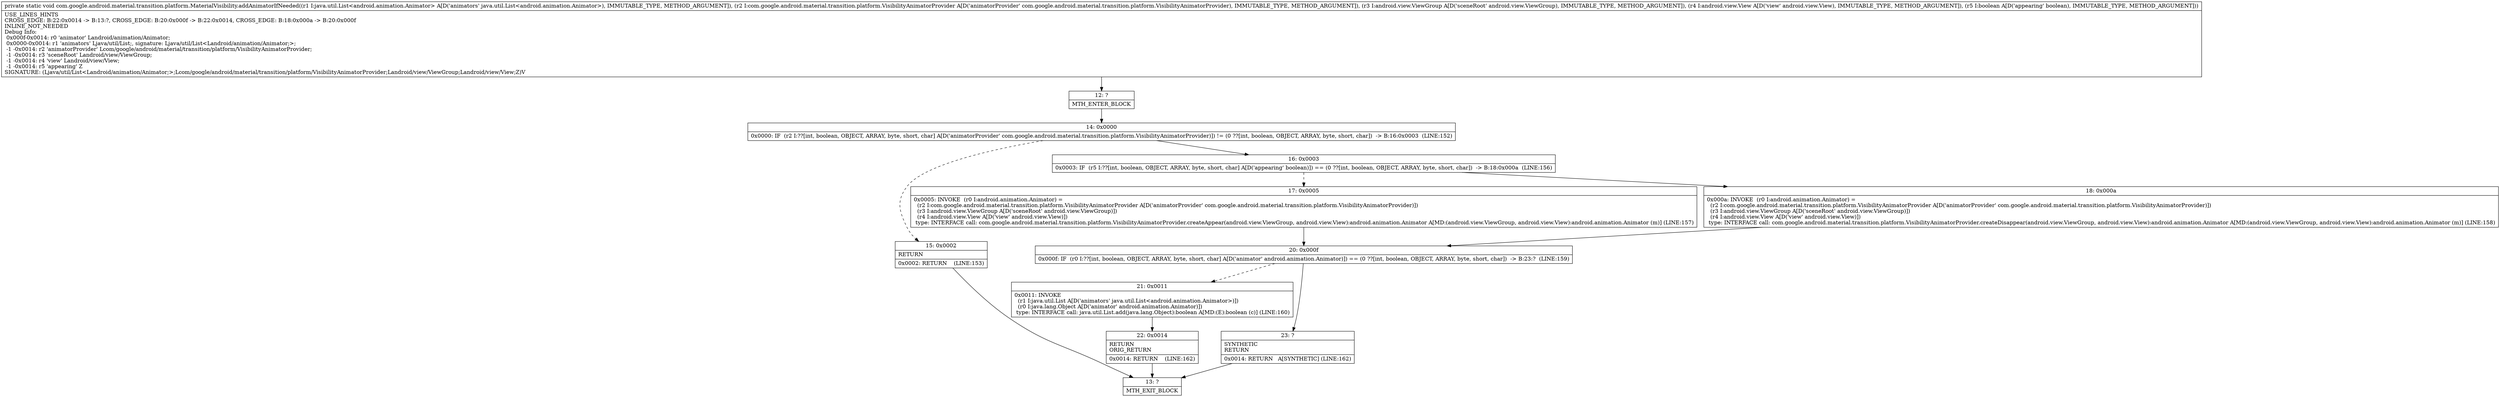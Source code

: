 digraph "CFG forcom.google.android.material.transition.platform.MaterialVisibility.addAnimatorIfNeeded(Ljava\/util\/List;Lcom\/google\/android\/material\/transition\/platform\/VisibilityAnimatorProvider;Landroid\/view\/ViewGroup;Landroid\/view\/View;Z)V" {
Node_12 [shape=record,label="{12\:\ ?|MTH_ENTER_BLOCK\l}"];
Node_14 [shape=record,label="{14\:\ 0x0000|0x0000: IF  (r2 I:??[int, boolean, OBJECT, ARRAY, byte, short, char] A[D('animatorProvider' com.google.android.material.transition.platform.VisibilityAnimatorProvider)]) != (0 ??[int, boolean, OBJECT, ARRAY, byte, short, char])  \-\> B:16:0x0003  (LINE:152)\l}"];
Node_15 [shape=record,label="{15\:\ 0x0002|RETURN\l|0x0002: RETURN    (LINE:153)\l}"];
Node_13 [shape=record,label="{13\:\ ?|MTH_EXIT_BLOCK\l}"];
Node_16 [shape=record,label="{16\:\ 0x0003|0x0003: IF  (r5 I:??[int, boolean, OBJECT, ARRAY, byte, short, char] A[D('appearing' boolean)]) == (0 ??[int, boolean, OBJECT, ARRAY, byte, short, char])  \-\> B:18:0x000a  (LINE:156)\l}"];
Node_17 [shape=record,label="{17\:\ 0x0005|0x0005: INVOKE  (r0 I:android.animation.Animator) = \l  (r2 I:com.google.android.material.transition.platform.VisibilityAnimatorProvider A[D('animatorProvider' com.google.android.material.transition.platform.VisibilityAnimatorProvider)])\l  (r3 I:android.view.ViewGroup A[D('sceneRoot' android.view.ViewGroup)])\l  (r4 I:android.view.View A[D('view' android.view.View)])\l type: INTERFACE call: com.google.android.material.transition.platform.VisibilityAnimatorProvider.createAppear(android.view.ViewGroup, android.view.View):android.animation.Animator A[MD:(android.view.ViewGroup, android.view.View):android.animation.Animator (m)] (LINE:157)\l}"];
Node_20 [shape=record,label="{20\:\ 0x000f|0x000f: IF  (r0 I:??[int, boolean, OBJECT, ARRAY, byte, short, char] A[D('animator' android.animation.Animator)]) == (0 ??[int, boolean, OBJECT, ARRAY, byte, short, char])  \-\> B:23:?  (LINE:159)\l}"];
Node_21 [shape=record,label="{21\:\ 0x0011|0x0011: INVOKE  \l  (r1 I:java.util.List A[D('animators' java.util.List\<android.animation.Animator\>)])\l  (r0 I:java.lang.Object A[D('animator' android.animation.Animator)])\l type: INTERFACE call: java.util.List.add(java.lang.Object):boolean A[MD:(E):boolean (c)] (LINE:160)\l}"];
Node_22 [shape=record,label="{22\:\ 0x0014|RETURN\lORIG_RETURN\l|0x0014: RETURN    (LINE:162)\l}"];
Node_23 [shape=record,label="{23\:\ ?|SYNTHETIC\lRETURN\l|0x0014: RETURN   A[SYNTHETIC] (LINE:162)\l}"];
Node_18 [shape=record,label="{18\:\ 0x000a|0x000a: INVOKE  (r0 I:android.animation.Animator) = \l  (r2 I:com.google.android.material.transition.platform.VisibilityAnimatorProvider A[D('animatorProvider' com.google.android.material.transition.platform.VisibilityAnimatorProvider)])\l  (r3 I:android.view.ViewGroup A[D('sceneRoot' android.view.ViewGroup)])\l  (r4 I:android.view.View A[D('view' android.view.View)])\l type: INTERFACE call: com.google.android.material.transition.platform.VisibilityAnimatorProvider.createDisappear(android.view.ViewGroup, android.view.View):android.animation.Animator A[MD:(android.view.ViewGroup, android.view.View):android.animation.Animator (m)] (LINE:158)\l}"];
MethodNode[shape=record,label="{private static void com.google.android.material.transition.platform.MaterialVisibility.addAnimatorIfNeeded((r1 I:java.util.List\<android.animation.Animator\> A[D('animators' java.util.List\<android.animation.Animator\>), IMMUTABLE_TYPE, METHOD_ARGUMENT]), (r2 I:com.google.android.material.transition.platform.VisibilityAnimatorProvider A[D('animatorProvider' com.google.android.material.transition.platform.VisibilityAnimatorProvider), IMMUTABLE_TYPE, METHOD_ARGUMENT]), (r3 I:android.view.ViewGroup A[D('sceneRoot' android.view.ViewGroup), IMMUTABLE_TYPE, METHOD_ARGUMENT]), (r4 I:android.view.View A[D('view' android.view.View), IMMUTABLE_TYPE, METHOD_ARGUMENT]), (r5 I:boolean A[D('appearing' boolean), IMMUTABLE_TYPE, METHOD_ARGUMENT]))  | USE_LINES_HINTS\lCROSS_EDGE: B:22:0x0014 \-\> B:13:?, CROSS_EDGE: B:20:0x000f \-\> B:22:0x0014, CROSS_EDGE: B:18:0x000a \-\> B:20:0x000f\lINLINE_NOT_NEEDED\lDebug Info:\l  0x000f\-0x0014: r0 'animator' Landroid\/animation\/Animator;\l  0x0000\-0x0014: r1 'animators' Ljava\/util\/List;, signature: Ljava\/util\/List\<Landroid\/animation\/Animator;\>;\l  \-1 \-0x0014: r2 'animatorProvider' Lcom\/google\/android\/material\/transition\/platform\/VisibilityAnimatorProvider;\l  \-1 \-0x0014: r3 'sceneRoot' Landroid\/view\/ViewGroup;\l  \-1 \-0x0014: r4 'view' Landroid\/view\/View;\l  \-1 \-0x0014: r5 'appearing' Z\lSIGNATURE: (Ljava\/util\/List\<Landroid\/animation\/Animator;\>;Lcom\/google\/android\/material\/transition\/platform\/VisibilityAnimatorProvider;Landroid\/view\/ViewGroup;Landroid\/view\/View;Z)V\l}"];
MethodNode -> Node_12;Node_12 -> Node_14;
Node_14 -> Node_15[style=dashed];
Node_14 -> Node_16;
Node_15 -> Node_13;
Node_16 -> Node_17[style=dashed];
Node_16 -> Node_18;
Node_17 -> Node_20;
Node_20 -> Node_21[style=dashed];
Node_20 -> Node_23;
Node_21 -> Node_22;
Node_22 -> Node_13;
Node_23 -> Node_13;
Node_18 -> Node_20;
}

